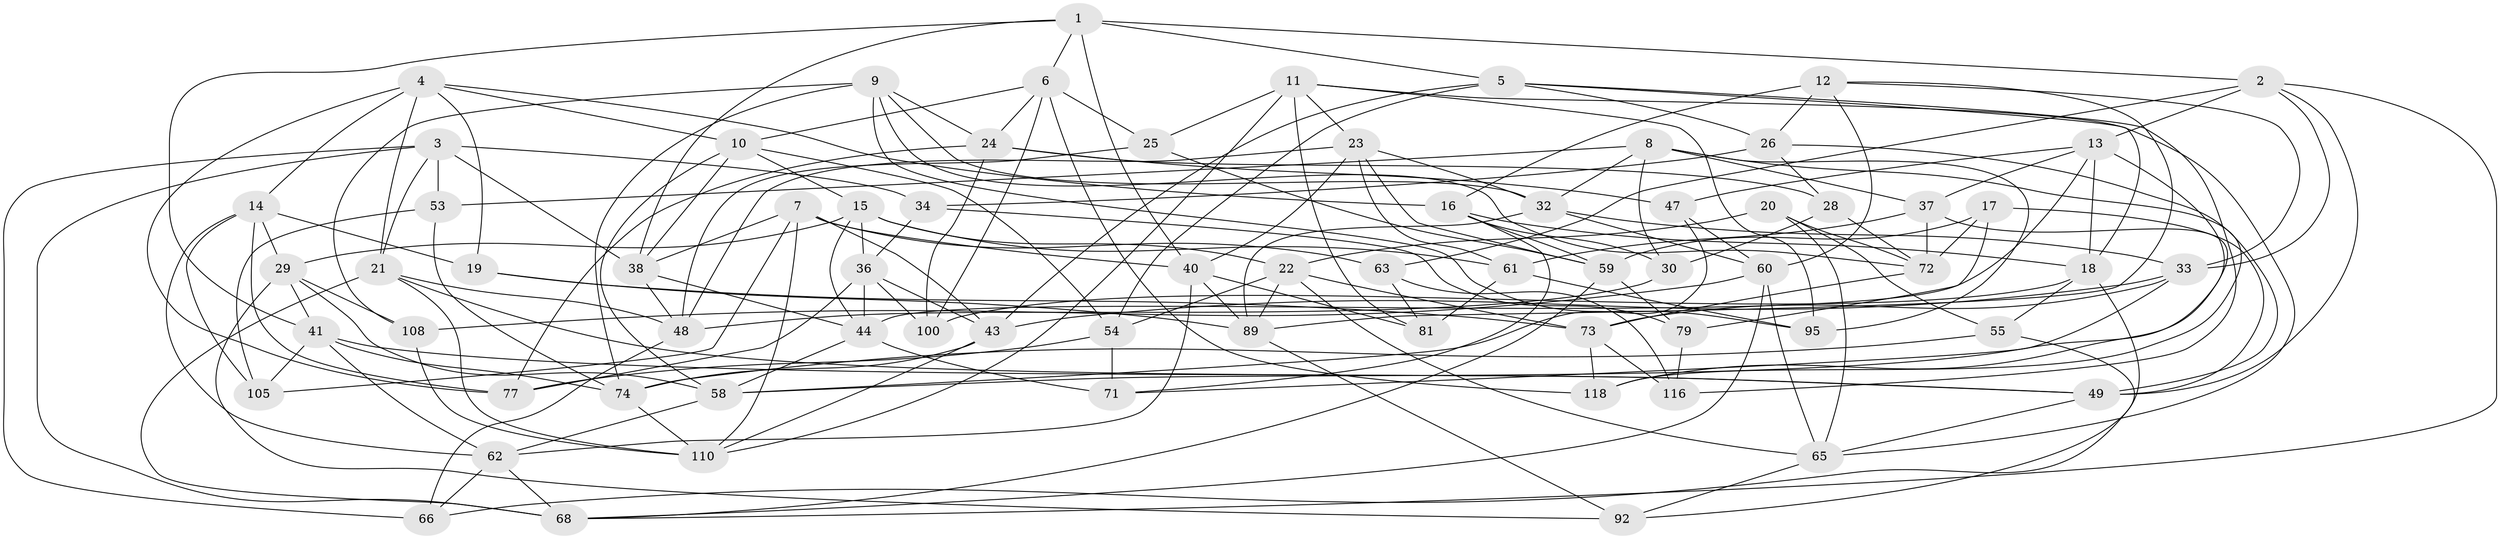 // original degree distribution, {4: 1.0}
// Generated by graph-tools (version 1.1) at 2025/11/02/27/25 16:11:49]
// undirected, 70 vertices, 185 edges
graph export_dot {
graph [start="1"]
  node [color=gray90,style=filled];
  1 [super="+35"];
  2 [super="+57"];
  3 [super="+82"];
  4 [super="+98"];
  5 [super="+83"];
  6 [super="+78"];
  7 [super="+113"];
  8 [super="+42"];
  9 [super="+85"];
  10 [super="+90"];
  11 [super="+50"];
  12 [super="+69"];
  13 [super="+86"];
  14 [super="+84"];
  15 [super="+46"];
  16 [super="+88"];
  17;
  18 [super="+31"];
  19;
  20;
  21 [super="+93"];
  22 [super="+39"];
  23 [super="+27"];
  24 [super="+103"];
  25;
  26 [super="+97"];
  28;
  29 [super="+45"];
  30;
  32 [super="+51"];
  33 [super="+112"];
  34;
  36 [super="+101"];
  37 [super="+94"];
  38 [super="+109"];
  40 [super="+99"];
  41 [super="+102"];
  43 [super="+52"];
  44 [super="+64"];
  47;
  48 [super="+56"];
  49 [super="+75"];
  53;
  54 [super="+111"];
  55;
  58 [super="+67"];
  59 [super="+104"];
  60 [super="+76"];
  61 [super="+96"];
  62 [super="+70"];
  63;
  65 [super="+106"];
  66;
  68 [super="+107"];
  71;
  72 [super="+115"];
  73 [super="+87"];
  74 [super="+80"];
  77 [super="+91"];
  79;
  81;
  89 [super="+114"];
  92;
  95;
  100;
  105;
  108;
  110 [super="+117"];
  116;
  118;
  1 -- 6;
  1 -- 40;
  1 -- 2;
  1 -- 41;
  1 -- 5;
  1 -- 38;
  2 -- 63;
  2 -- 13;
  2 -- 33;
  2 -- 68;
  2 -- 49;
  3 -- 68;
  3 -- 21;
  3 -- 53;
  3 -- 34;
  3 -- 66;
  3 -- 38;
  4 -- 19;
  4 -- 10;
  4 -- 14;
  4 -- 16;
  4 -- 77;
  4 -- 21;
  5 -- 116;
  5 -- 26;
  5 -- 18;
  5 -- 54;
  5 -- 43;
  6 -- 100;
  6 -- 118;
  6 -- 24;
  6 -- 25;
  6 -- 10;
  7 -- 38;
  7 -- 63;
  7 -- 105;
  7 -- 43;
  7 -- 110;
  7 -- 40;
  8 -- 95;
  8 -- 30;
  8 -- 53;
  8 -- 118;
  8 -- 37;
  8 -- 32;
  9 -- 72;
  9 -- 108;
  9 -- 32;
  9 -- 74;
  9 -- 95;
  9 -- 24;
  10 -- 58;
  10 -- 15;
  10 -- 38;
  10 -- 54;
  11 -- 81;
  11 -- 25;
  11 -- 110;
  11 -- 65;
  11 -- 95;
  11 -- 23;
  12 -- 33;
  12 -- 16;
  12 -- 26 [weight=2];
  12 -- 60;
  12 -- 89;
  13 -- 47;
  13 -- 58;
  13 -- 37;
  13 -- 44;
  13 -- 18;
  14 -- 62;
  14 -- 105;
  14 -- 19;
  14 -- 29;
  14 -- 77;
  15 -- 22;
  15 -- 44;
  15 -- 36;
  15 -- 29;
  15 -- 61;
  16 -- 18;
  16 -- 59;
  16 -- 30;
  16 -- 71;
  17 -- 79;
  17 -- 72;
  17 -- 49;
  17 -- 59;
  18 -- 100;
  18 -- 55;
  18 -- 66;
  19 -- 89;
  19 -- 73;
  20 -- 55;
  20 -- 22;
  20 -- 65;
  20 -- 72;
  21 -- 68;
  21 -- 49;
  21 -- 48;
  21 -- 110;
  22 -- 54;
  22 -- 73;
  22 -- 65;
  22 -- 89;
  23 -- 59;
  23 -- 61;
  23 -- 48;
  23 -- 40;
  23 -- 32;
  24 -- 47;
  24 -- 28;
  24 -- 100;
  24 -- 77;
  25 -- 59;
  25 -- 48;
  26 -- 28;
  26 -- 49;
  26 -- 34;
  28 -- 30;
  28 -- 72;
  29 -- 108;
  29 -- 92;
  29 -- 41;
  29 -- 58;
  30 -- 48;
  32 -- 33;
  32 -- 60;
  32 -- 89;
  33 -- 43;
  33 -- 71;
  33 -- 73;
  34 -- 79;
  34 -- 36;
  36 -- 100;
  36 -- 77;
  36 -- 44;
  36 -- 43;
  37 -- 61 [weight=2];
  37 -- 118;
  37 -- 72;
  38 -- 48;
  38 -- 44;
  40 -- 81;
  40 -- 62;
  40 -- 89;
  41 -- 105;
  41 -- 62;
  41 -- 49;
  41 -- 74;
  43 -- 110;
  43 -- 74;
  44 -- 58;
  44 -- 71;
  47 -- 60;
  47 -- 58;
  48 -- 66;
  49 -- 65;
  53 -- 74;
  53 -- 105;
  54 -- 77 [weight=2];
  54 -- 71;
  55 -- 92;
  55 -- 74;
  58 -- 62;
  59 -- 79;
  59 -- 68;
  60 -- 65;
  60 -- 108;
  60 -- 68;
  61 -- 95;
  61 -- 81;
  62 -- 66;
  62 -- 68;
  63 -- 81;
  63 -- 116;
  65 -- 92;
  72 -- 73;
  73 -- 116;
  73 -- 118;
  74 -- 110;
  79 -- 116;
  89 -- 92;
  108 -- 110;
}
